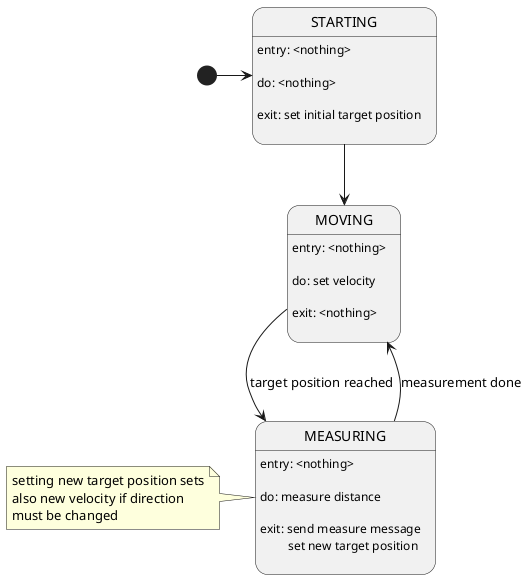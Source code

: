 @startuml SweepSensor state machine

state STARTING
STARTING : entry: <nothing>\n
STARTING : do: <nothing>\n
STARTING : exit: set initial target position\n

state MOVING
MOVING : entry: <nothing>\n
MOVING : do: set velocity\n
MOVING : exit: <nothing>\n

state MEASURING
MEASURING : entry: <nothing>\n
MEASURING : do: measure distance\n
MEASURING : exit: send measure message\n\
         set new target position\n


[*] -> STARTING
STARTING --> MOVING
MOVING --> MEASURING : target position reached
MEASURING --> MOVING : measurement done

note left of MEASURING
  setting new target position sets
  also new velocity if direction
  must be changed
end note

@enduml